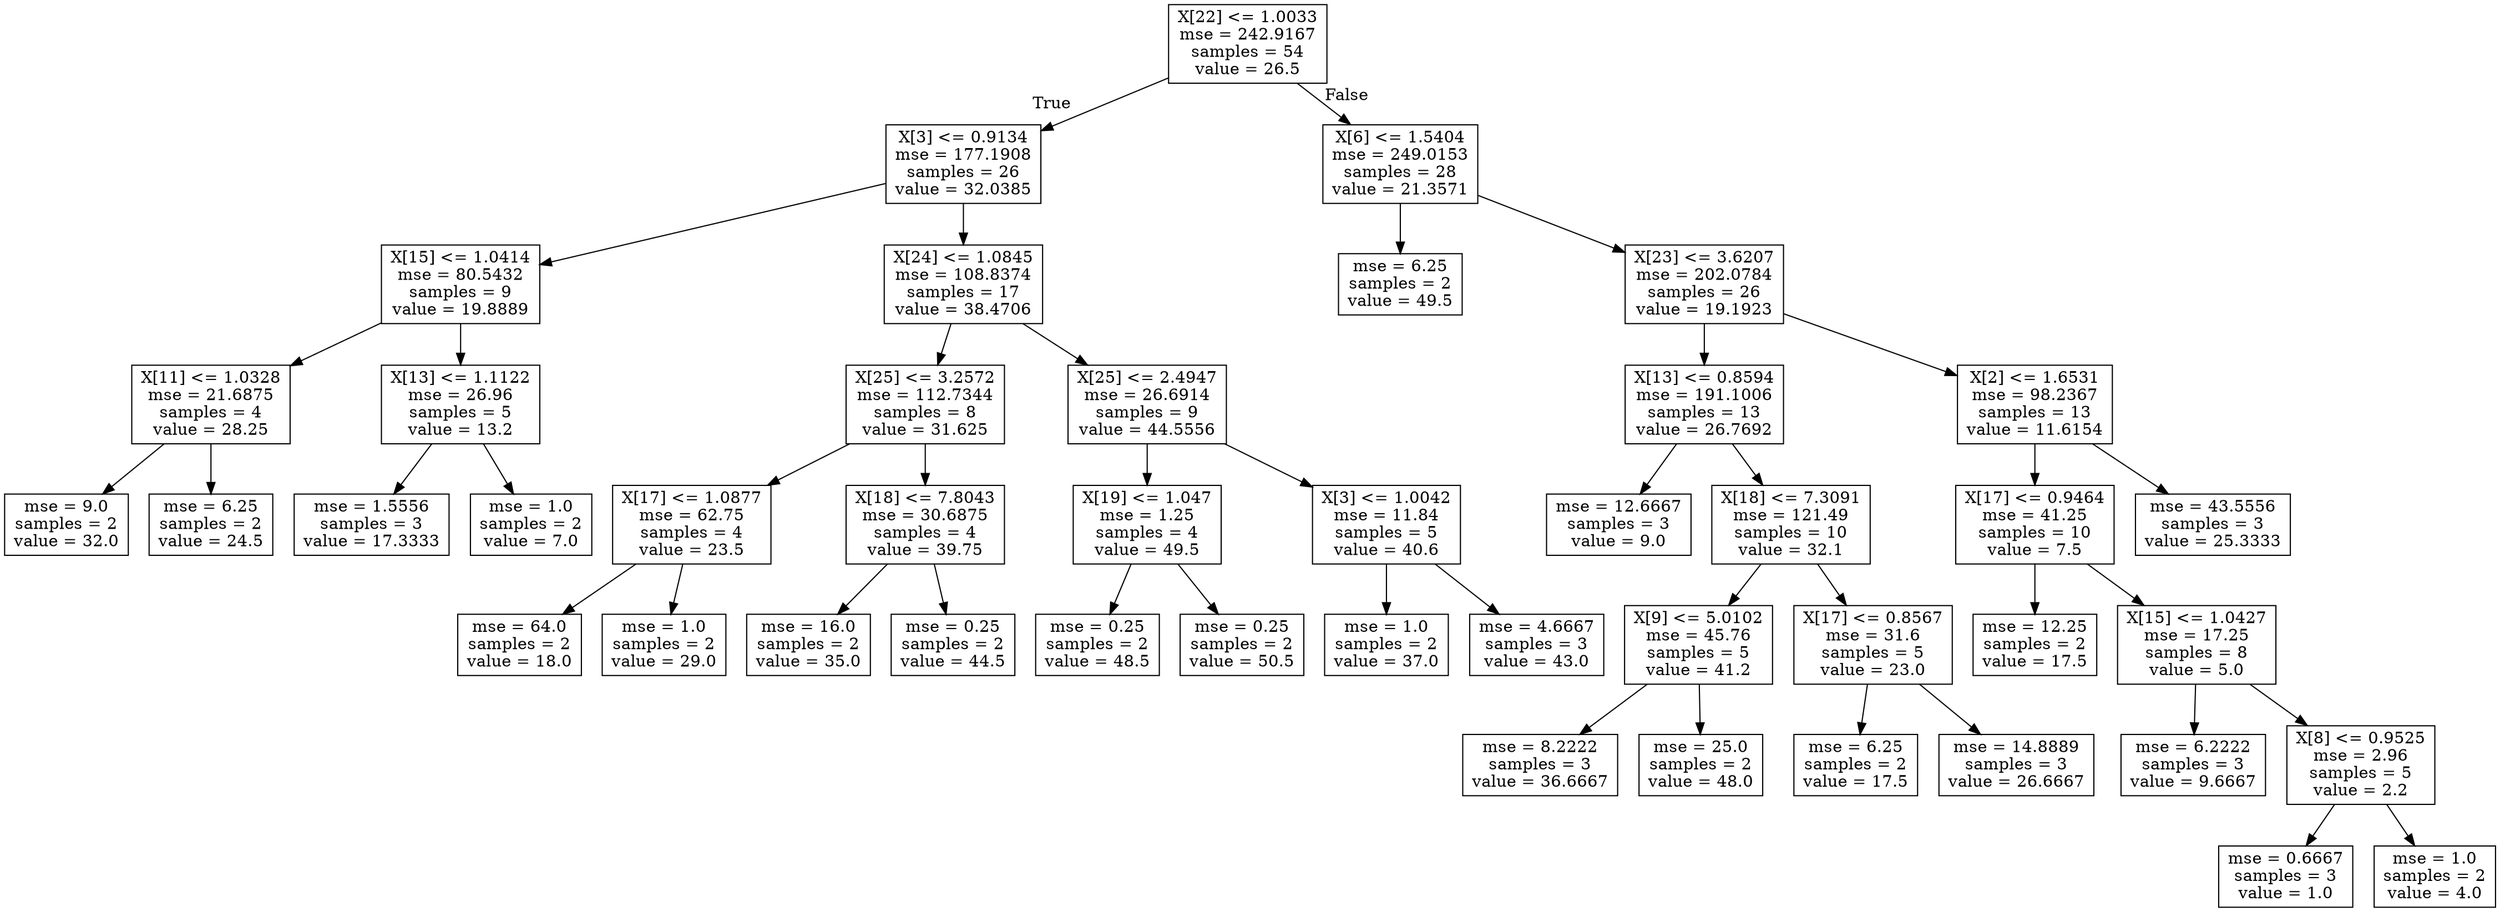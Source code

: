 digraph Tree {
node [shape=box] ;
0 [label="X[22] <= 1.0033\nmse = 242.9167\nsamples = 54\nvalue = 26.5"] ;
1 [label="X[3] <= 0.9134\nmse = 177.1908\nsamples = 26\nvalue = 32.0385"] ;
0 -> 1 [labeldistance=2.5, labelangle=45, headlabel="True"] ;
2 [label="X[15] <= 1.0414\nmse = 80.5432\nsamples = 9\nvalue = 19.8889"] ;
1 -> 2 ;
3 [label="X[11] <= 1.0328\nmse = 21.6875\nsamples = 4\nvalue = 28.25"] ;
2 -> 3 ;
4 [label="mse = 9.0\nsamples = 2\nvalue = 32.0"] ;
3 -> 4 ;
5 [label="mse = 6.25\nsamples = 2\nvalue = 24.5"] ;
3 -> 5 ;
6 [label="X[13] <= 1.1122\nmse = 26.96\nsamples = 5\nvalue = 13.2"] ;
2 -> 6 ;
7 [label="mse = 1.5556\nsamples = 3\nvalue = 17.3333"] ;
6 -> 7 ;
8 [label="mse = 1.0\nsamples = 2\nvalue = 7.0"] ;
6 -> 8 ;
9 [label="X[24] <= 1.0845\nmse = 108.8374\nsamples = 17\nvalue = 38.4706"] ;
1 -> 9 ;
10 [label="X[25] <= 3.2572\nmse = 112.7344\nsamples = 8\nvalue = 31.625"] ;
9 -> 10 ;
11 [label="X[17] <= 1.0877\nmse = 62.75\nsamples = 4\nvalue = 23.5"] ;
10 -> 11 ;
12 [label="mse = 64.0\nsamples = 2\nvalue = 18.0"] ;
11 -> 12 ;
13 [label="mse = 1.0\nsamples = 2\nvalue = 29.0"] ;
11 -> 13 ;
14 [label="X[18] <= 7.8043\nmse = 30.6875\nsamples = 4\nvalue = 39.75"] ;
10 -> 14 ;
15 [label="mse = 16.0\nsamples = 2\nvalue = 35.0"] ;
14 -> 15 ;
16 [label="mse = 0.25\nsamples = 2\nvalue = 44.5"] ;
14 -> 16 ;
17 [label="X[25] <= 2.4947\nmse = 26.6914\nsamples = 9\nvalue = 44.5556"] ;
9 -> 17 ;
18 [label="X[19] <= 1.047\nmse = 1.25\nsamples = 4\nvalue = 49.5"] ;
17 -> 18 ;
19 [label="mse = 0.25\nsamples = 2\nvalue = 48.5"] ;
18 -> 19 ;
20 [label="mse = 0.25\nsamples = 2\nvalue = 50.5"] ;
18 -> 20 ;
21 [label="X[3] <= 1.0042\nmse = 11.84\nsamples = 5\nvalue = 40.6"] ;
17 -> 21 ;
22 [label="mse = 1.0\nsamples = 2\nvalue = 37.0"] ;
21 -> 22 ;
23 [label="mse = 4.6667\nsamples = 3\nvalue = 43.0"] ;
21 -> 23 ;
24 [label="X[6] <= 1.5404\nmse = 249.0153\nsamples = 28\nvalue = 21.3571"] ;
0 -> 24 [labeldistance=2.5, labelangle=-45, headlabel="False"] ;
25 [label="mse = 6.25\nsamples = 2\nvalue = 49.5"] ;
24 -> 25 ;
26 [label="X[23] <= 3.6207\nmse = 202.0784\nsamples = 26\nvalue = 19.1923"] ;
24 -> 26 ;
27 [label="X[13] <= 0.8594\nmse = 191.1006\nsamples = 13\nvalue = 26.7692"] ;
26 -> 27 ;
28 [label="mse = 12.6667\nsamples = 3\nvalue = 9.0"] ;
27 -> 28 ;
29 [label="X[18] <= 7.3091\nmse = 121.49\nsamples = 10\nvalue = 32.1"] ;
27 -> 29 ;
30 [label="X[9] <= 5.0102\nmse = 45.76\nsamples = 5\nvalue = 41.2"] ;
29 -> 30 ;
31 [label="mse = 8.2222\nsamples = 3\nvalue = 36.6667"] ;
30 -> 31 ;
32 [label="mse = 25.0\nsamples = 2\nvalue = 48.0"] ;
30 -> 32 ;
33 [label="X[17] <= 0.8567\nmse = 31.6\nsamples = 5\nvalue = 23.0"] ;
29 -> 33 ;
34 [label="mse = 6.25\nsamples = 2\nvalue = 17.5"] ;
33 -> 34 ;
35 [label="mse = 14.8889\nsamples = 3\nvalue = 26.6667"] ;
33 -> 35 ;
36 [label="X[2] <= 1.6531\nmse = 98.2367\nsamples = 13\nvalue = 11.6154"] ;
26 -> 36 ;
37 [label="X[17] <= 0.9464\nmse = 41.25\nsamples = 10\nvalue = 7.5"] ;
36 -> 37 ;
38 [label="mse = 12.25\nsamples = 2\nvalue = 17.5"] ;
37 -> 38 ;
39 [label="X[15] <= 1.0427\nmse = 17.25\nsamples = 8\nvalue = 5.0"] ;
37 -> 39 ;
40 [label="mse = 6.2222\nsamples = 3\nvalue = 9.6667"] ;
39 -> 40 ;
41 [label="X[8] <= 0.9525\nmse = 2.96\nsamples = 5\nvalue = 2.2"] ;
39 -> 41 ;
42 [label="mse = 0.6667\nsamples = 3\nvalue = 1.0"] ;
41 -> 42 ;
43 [label="mse = 1.0\nsamples = 2\nvalue = 4.0"] ;
41 -> 43 ;
44 [label="mse = 43.5556\nsamples = 3\nvalue = 25.3333"] ;
36 -> 44 ;
}
